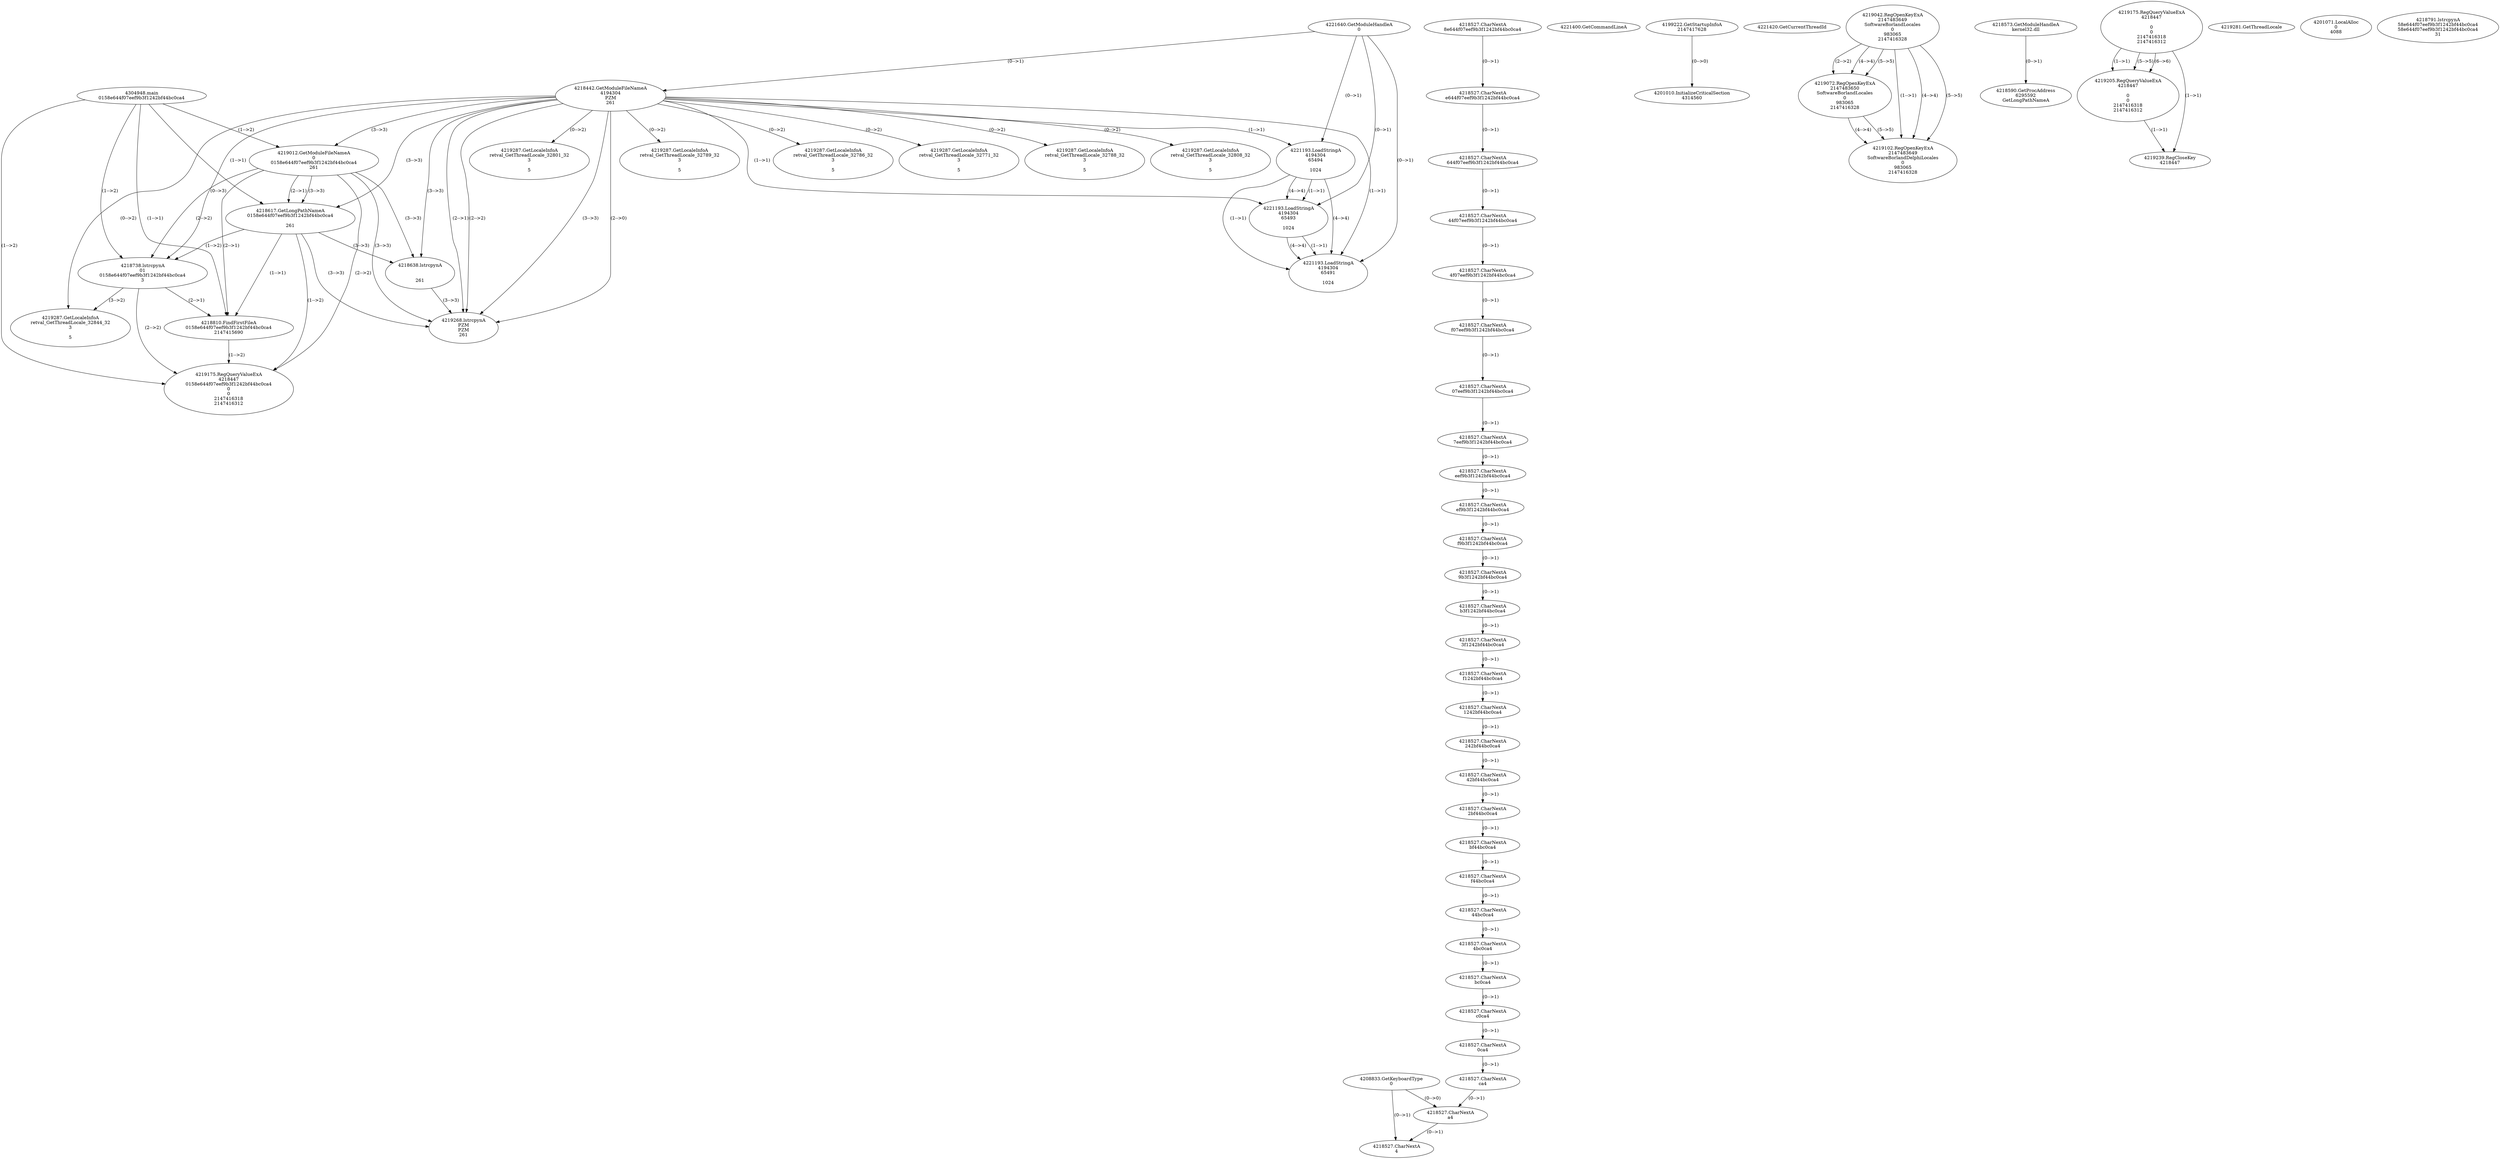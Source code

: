 // Global SCDG with merge call
digraph {
	0 [label="4304948.main
0158e644f07eef9b3f1242bf44bc0ca4"]
	1 [label="4221640.GetModuleHandleA
0"]
	2 [label="4208833.GetKeyboardType
0"]
	3 [label="4221400.GetCommandLineA
"]
	4 [label="4199222.GetStartupInfoA
2147417628"]
	5 [label="4221420.GetCurrentThreadId
"]
	6 [label="4218442.GetModuleFileNameA
4194304
PZM
261"]
	1 -> 6 [label="(0-->1)"]
	7 [label="4219012.GetModuleFileNameA
0
0158e644f07eef9b3f1242bf44bc0ca4
261"]
	0 -> 7 [label="(1-->2)"]
	6 -> 7 [label="(3-->3)"]
	8 [label="4219042.RegOpenKeyExA
2147483649
Software\Borland\Locales
0
983065
2147416328"]
	9 [label="4218573.GetModuleHandleA
kernel32.dll"]
	10 [label="4218590.GetProcAddress
6295592
GetLongPathNameA"]
	9 -> 10 [label="(0-->1)"]
	11 [label="4218617.GetLongPathNameA
0158e644f07eef9b3f1242bf44bc0ca4

261"]
	0 -> 11 [label="(1-->1)"]
	7 -> 11 [label="(2-->1)"]
	6 -> 11 [label="(3-->3)"]
	7 -> 11 [label="(3-->3)"]
	12 [label="4218638.lstrcpynA


261"]
	6 -> 12 [label="(3-->3)"]
	7 -> 12 [label="(3-->3)"]
	11 -> 12 [label="(3-->3)"]
	13 [label="4219175.RegQueryValueExA
4218447

0
0
2147416318
2147416312"]
	14 [label="4219205.RegQueryValueExA
4218447

0
0
2147416318
2147416312"]
	13 -> 14 [label="(1-->1)"]
	13 -> 14 [label="(5-->5)"]
	13 -> 14 [label="(6-->6)"]
	15 [label="4219239.RegCloseKey
4218447"]
	13 -> 15 [label="(1-->1)"]
	14 -> 15 [label="(1-->1)"]
	16 [label="4219268.lstrcpynA
PZM
PZM
261"]
	6 -> 16 [label="(2-->1)"]
	6 -> 16 [label="(2-->2)"]
	6 -> 16 [label="(3-->3)"]
	7 -> 16 [label="(3-->3)"]
	11 -> 16 [label="(3-->3)"]
	12 -> 16 [label="(3-->3)"]
	6 -> 16 [label="(2-->0)"]
	17 [label="4219281.GetThreadLocale
"]
	18 [label="4219287.GetLocaleInfoA
retval_GetThreadLocale_32801_32
3

5"]
	6 -> 18 [label="(0-->2)"]
	19 [label="4221193.LoadStringA
4194304
65494

1024"]
	1 -> 19 [label="(0-->1)"]
	6 -> 19 [label="(1-->1)"]
	20 [label="4221193.LoadStringA
4194304
65493

1024"]
	1 -> 20 [label="(0-->1)"]
	6 -> 20 [label="(1-->1)"]
	19 -> 20 [label="(1-->1)"]
	19 -> 20 [label="(4-->4)"]
	21 [label="4221193.LoadStringA
4194304
65491

1024"]
	1 -> 21 [label="(0-->1)"]
	6 -> 21 [label="(1-->1)"]
	19 -> 21 [label="(1-->1)"]
	20 -> 21 [label="(1-->1)"]
	19 -> 21 [label="(4-->4)"]
	20 -> 21 [label="(4-->4)"]
	22 [label="4201010.InitializeCriticalSection
4314560"]
	4 -> 22 [label="(0-->0)"]
	23 [label="4201071.LocalAlloc
0
4088"]
	24 [label="4219072.RegOpenKeyExA
2147483650
Software\Borland\Locales
0
983065
2147416328"]
	8 -> 24 [label="(2-->2)"]
	8 -> 24 [label="(4-->4)"]
	8 -> 24 [label="(5-->5)"]
	25 [label="4219102.RegOpenKeyExA
2147483649
Software\Borland\Delphi\Locales
0
983065
2147416328"]
	8 -> 25 [label="(1-->1)"]
	8 -> 25 [label="(4-->4)"]
	24 -> 25 [label="(4-->4)"]
	8 -> 25 [label="(5-->5)"]
	24 -> 25 [label="(5-->5)"]
	26 [label="4219287.GetLocaleInfoA
retval_GetThreadLocale_32789_32
3

5"]
	6 -> 26 [label="(0-->2)"]
	27 [label="4219287.GetLocaleInfoA
retval_GetThreadLocale_32786_32
3

5"]
	6 -> 27 [label="(0-->2)"]
	28 [label="4219287.GetLocaleInfoA
retval_GetThreadLocale_32771_32
3

5"]
	6 -> 28 [label="(0-->2)"]
	29 [label="4219287.GetLocaleInfoA
retval_GetThreadLocale_32788_32
3

5"]
	6 -> 29 [label="(0-->2)"]
	30 [label="4219287.GetLocaleInfoA
retval_GetThreadLocale_32808_32
3

5"]
	6 -> 30 [label="(0-->2)"]
	31 [label="4218738.lstrcpynA
01
0158e644f07eef9b3f1242bf44bc0ca4
3"]
	0 -> 31 [label="(1-->2)"]
	7 -> 31 [label="(2-->2)"]
	11 -> 31 [label="(1-->2)"]
	6 -> 31 [label="(0-->3)"]
	32 [label="4218527.CharNextA
8e644f07eef9b3f1242bf44bc0ca4"]
	33 [label="4218527.CharNextA
e644f07eef9b3f1242bf44bc0ca4"]
	32 -> 33 [label="(0-->1)"]
	34 [label="4218527.CharNextA
644f07eef9b3f1242bf44bc0ca4"]
	33 -> 34 [label="(0-->1)"]
	35 [label="4218527.CharNextA
44f07eef9b3f1242bf44bc0ca4"]
	34 -> 35 [label="(0-->1)"]
	36 [label="4218527.CharNextA
4f07eef9b3f1242bf44bc0ca4"]
	35 -> 36 [label="(0-->1)"]
	37 [label="4218527.CharNextA
f07eef9b3f1242bf44bc0ca4"]
	36 -> 37 [label="(0-->1)"]
	38 [label="4218527.CharNextA
07eef9b3f1242bf44bc0ca4"]
	37 -> 38 [label="(0-->1)"]
	39 [label="4218527.CharNextA
7eef9b3f1242bf44bc0ca4"]
	38 -> 39 [label="(0-->1)"]
	40 [label="4218527.CharNextA
eef9b3f1242bf44bc0ca4"]
	39 -> 40 [label="(0-->1)"]
	41 [label="4218527.CharNextA
ef9b3f1242bf44bc0ca4"]
	40 -> 41 [label="(0-->1)"]
	42 [label="4218527.CharNextA
f9b3f1242bf44bc0ca4"]
	41 -> 42 [label="(0-->1)"]
	43 [label="4218527.CharNextA
9b3f1242bf44bc0ca4"]
	42 -> 43 [label="(0-->1)"]
	44 [label="4218527.CharNextA
b3f1242bf44bc0ca4"]
	43 -> 44 [label="(0-->1)"]
	45 [label="4218527.CharNextA
3f1242bf44bc0ca4"]
	44 -> 45 [label="(0-->1)"]
	46 [label="4218527.CharNextA
f1242bf44bc0ca4"]
	45 -> 46 [label="(0-->1)"]
	47 [label="4218527.CharNextA
1242bf44bc0ca4"]
	46 -> 47 [label="(0-->1)"]
	48 [label="4218527.CharNextA
242bf44bc0ca4"]
	47 -> 48 [label="(0-->1)"]
	49 [label="4218527.CharNextA
42bf44bc0ca4"]
	48 -> 49 [label="(0-->1)"]
	50 [label="4218527.CharNextA
2bf44bc0ca4"]
	49 -> 50 [label="(0-->1)"]
	51 [label="4218527.CharNextA
bf44bc0ca4"]
	50 -> 51 [label="(0-->1)"]
	52 [label="4218527.CharNextA
f44bc0ca4"]
	51 -> 52 [label="(0-->1)"]
	53 [label="4218527.CharNextA
44bc0ca4"]
	52 -> 53 [label="(0-->1)"]
	54 [label="4218527.CharNextA
4bc0ca4"]
	53 -> 54 [label="(0-->1)"]
	55 [label="4218527.CharNextA
bc0ca4"]
	54 -> 55 [label="(0-->1)"]
	56 [label="4218527.CharNextA
c0ca4"]
	55 -> 56 [label="(0-->1)"]
	57 [label="4218527.CharNextA
0ca4"]
	56 -> 57 [label="(0-->1)"]
	58 [label="4218527.CharNextA
ca4"]
	57 -> 58 [label="(0-->1)"]
	59 [label="4218527.CharNextA
a4"]
	58 -> 59 [label="(0-->1)"]
	2 -> 59 [label="(0-->0)"]
	60 [label="4218527.CharNextA
4"]
	2 -> 60 [label="(0-->1)"]
	59 -> 60 [label="(0-->1)"]
	61 [label="4218791.lstrcpynA
58e644f07eef9b3f1242bf44bc0ca4
58e644f07eef9b3f1242bf44bc0ca4
31"]
	62 [label="4218810.FindFirstFileA
0158e644f07eef9b3f1242bf44bc0ca4
2147415690"]
	0 -> 62 [label="(1-->1)"]
	7 -> 62 [label="(2-->1)"]
	11 -> 62 [label="(1-->1)"]
	31 -> 62 [label="(2-->1)"]
	63 [label="4219175.RegQueryValueExA
4218447
0158e644f07eef9b3f1242bf44bc0ca4
0
0
2147416318
2147416312"]
	0 -> 63 [label="(1-->2)"]
	7 -> 63 [label="(2-->2)"]
	11 -> 63 [label="(1-->2)"]
	31 -> 63 [label="(2-->2)"]
	62 -> 63 [label="(1-->2)"]
	64 [label="4219287.GetLocaleInfoA
retval_GetThreadLocale_32844_32
3

5"]
	6 -> 64 [label="(0-->2)"]
	31 -> 64 [label="(3-->2)"]
}
